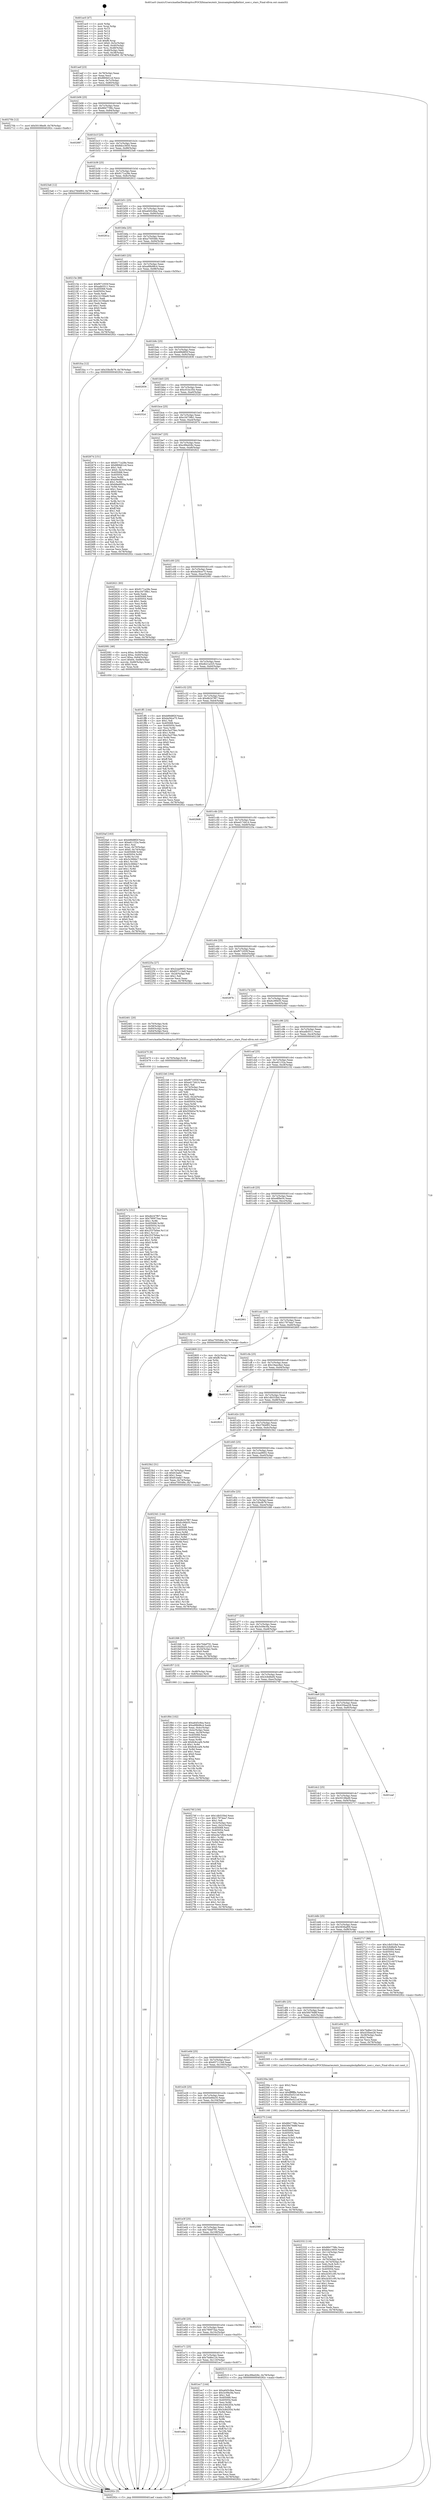 digraph "0x401ac0" {
  label = "0x401ac0 (/mnt/c/Users/mathe/Desktop/tcc/POCII/binaries/extr_linuxsamplesbpflathist_user.c_stars_Final-ollvm.out::main(0))"
  labelloc = "t"
  node[shape=record]

  Entry [label="",width=0.3,height=0.3,shape=circle,fillcolor=black,style=filled]
  "0x401aef" [label="{
     0x401aef [23]\l
     | [instrs]\l
     &nbsp;&nbsp;0x401aef \<+3\>: mov -0x78(%rbp),%eax\l
     &nbsp;&nbsp;0x401af2 \<+2\>: mov %eax,%ecx\l
     &nbsp;&nbsp;0x401af4 \<+6\>: sub $0x880b61cd,%ecx\l
     &nbsp;&nbsp;0x401afa \<+3\>: mov %eax,-0x7c(%rbp)\l
     &nbsp;&nbsp;0x401afd \<+3\>: mov %ecx,-0x80(%rbp)\l
     &nbsp;&nbsp;0x401b00 \<+6\>: je 000000000040270b \<main+0xc4b\>\l
  }"]
  "0x40270b" [label="{
     0x40270b [12]\l
     | [instrs]\l
     &nbsp;&nbsp;0x40270b \<+7\>: movl $0x5019fed9,-0x78(%rbp)\l
     &nbsp;&nbsp;0x402712 \<+5\>: jmp 000000000040292c \<main+0xe6c\>\l
  }"]
  "0x401b06" [label="{
     0x401b06 [25]\l
     | [instrs]\l
     &nbsp;&nbsp;0x401b06 \<+5\>: jmp 0000000000401b0b \<main+0x4b\>\l
     &nbsp;&nbsp;0x401b0b \<+3\>: mov -0x7c(%rbp),%eax\l
     &nbsp;&nbsp;0x401b0e \<+5\>: sub $0x8847798c,%eax\l
     &nbsp;&nbsp;0x401b13 \<+6\>: mov %eax,-0x84(%rbp)\l
     &nbsp;&nbsp;0x401b19 \<+6\>: je 0000000000402887 \<main+0xdc7\>\l
  }"]
  Exit [label="",width=0.3,height=0.3,shape=circle,fillcolor=black,style=filled,peripheries=2]
  "0x402887" [label="{
     0x402887\l
  }", style=dashed]
  "0x401b1f" [label="{
     0x401b1f [25]\l
     | [instrs]\l
     &nbsp;&nbsp;0x401b1f \<+5\>: jmp 0000000000401b24 \<main+0x64\>\l
     &nbsp;&nbsp;0x401b24 \<+3\>: mov -0x7c(%rbp),%eax\l
     &nbsp;&nbsp;0x401b27 \<+5\>: sub $0x8dcc3650,%eax\l
     &nbsp;&nbsp;0x401b2c \<+6\>: mov %eax,-0x88(%rbp)\l
     &nbsp;&nbsp;0x401b32 \<+6\>: je 00000000004023a6 \<main+0x8e6\>\l
  }"]
  "0x40247e" [label="{
     0x40247e [151]\l
     | [instrs]\l
     &nbsp;&nbsp;0x40247e \<+5\>: mov $0xdb247f67,%ecx\l
     &nbsp;&nbsp;0x402483 \<+5\>: mov $0x790973aa,%eax\l
     &nbsp;&nbsp;0x402488 \<+3\>: mov $0x1,%r8b\l
     &nbsp;&nbsp;0x40248b \<+8\>: mov 0x405068,%r9d\l
     &nbsp;&nbsp;0x402493 \<+8\>: mov 0x405054,%r10d\l
     &nbsp;&nbsp;0x40249b \<+3\>: mov %r9d,%r11d\l
     &nbsp;&nbsp;0x40249e \<+7\>: add $0x2537b0ee,%r11d\l
     &nbsp;&nbsp;0x4024a5 \<+4\>: sub $0x1,%r11d\l
     &nbsp;&nbsp;0x4024a9 \<+7\>: sub $0x2537b0ee,%r11d\l
     &nbsp;&nbsp;0x4024b0 \<+4\>: imul %r11d,%r9d\l
     &nbsp;&nbsp;0x4024b4 \<+4\>: and $0x1,%r9d\l
     &nbsp;&nbsp;0x4024b8 \<+4\>: cmp $0x0,%r9d\l
     &nbsp;&nbsp;0x4024bc \<+3\>: sete %bl\l
     &nbsp;&nbsp;0x4024bf \<+4\>: cmp $0xa,%r10d\l
     &nbsp;&nbsp;0x4024c3 \<+4\>: setl %r14b\l
     &nbsp;&nbsp;0x4024c7 \<+3\>: mov %bl,%r15b\l
     &nbsp;&nbsp;0x4024ca \<+4\>: xor $0xff,%r15b\l
     &nbsp;&nbsp;0x4024ce \<+3\>: mov %r14b,%r12b\l
     &nbsp;&nbsp;0x4024d1 \<+4\>: xor $0xff,%r12b\l
     &nbsp;&nbsp;0x4024d5 \<+4\>: xor $0x1,%r8b\l
     &nbsp;&nbsp;0x4024d9 \<+3\>: mov %r15b,%r13b\l
     &nbsp;&nbsp;0x4024dc \<+4\>: and $0xff,%r13b\l
     &nbsp;&nbsp;0x4024e0 \<+3\>: and %r8b,%bl\l
     &nbsp;&nbsp;0x4024e3 \<+3\>: mov %r12b,%dl\l
     &nbsp;&nbsp;0x4024e6 \<+3\>: and $0xff,%dl\l
     &nbsp;&nbsp;0x4024e9 \<+3\>: and %r8b,%r14b\l
     &nbsp;&nbsp;0x4024ec \<+3\>: or %bl,%r13b\l
     &nbsp;&nbsp;0x4024ef \<+3\>: or %r14b,%dl\l
     &nbsp;&nbsp;0x4024f2 \<+3\>: xor %dl,%r13b\l
     &nbsp;&nbsp;0x4024f5 \<+3\>: or %r12b,%r15b\l
     &nbsp;&nbsp;0x4024f8 \<+4\>: xor $0xff,%r15b\l
     &nbsp;&nbsp;0x4024fc \<+4\>: or $0x1,%r8b\l
     &nbsp;&nbsp;0x402500 \<+3\>: and %r8b,%r15b\l
     &nbsp;&nbsp;0x402503 \<+3\>: or %r15b,%r13b\l
     &nbsp;&nbsp;0x402506 \<+4\>: test $0x1,%r13b\l
     &nbsp;&nbsp;0x40250a \<+3\>: cmovne %eax,%ecx\l
     &nbsp;&nbsp;0x40250d \<+3\>: mov %ecx,-0x78(%rbp)\l
     &nbsp;&nbsp;0x402510 \<+5\>: jmp 000000000040292c \<main+0xe6c\>\l
  }"]
  "0x4023a6" [label="{
     0x4023a6 [12]\l
     | [instrs]\l
     &nbsp;&nbsp;0x4023a6 \<+7\>: movl $0x27fd4f93,-0x78(%rbp)\l
     &nbsp;&nbsp;0x4023ad \<+5\>: jmp 000000000040292c \<main+0xe6c\>\l
  }"]
  "0x401b38" [label="{
     0x401b38 [25]\l
     | [instrs]\l
     &nbsp;&nbsp;0x401b38 \<+5\>: jmp 0000000000401b3d \<main+0x7d\>\l
     &nbsp;&nbsp;0x401b3d \<+3\>: mov -0x7c(%rbp),%eax\l
     &nbsp;&nbsp;0x401b40 \<+5\>: sub $0x9171a28e,%eax\l
     &nbsp;&nbsp;0x401b45 \<+6\>: mov %eax,-0x8c(%rbp)\l
     &nbsp;&nbsp;0x401b4b \<+6\>: je 0000000000402912 \<main+0xe52\>\l
  }"]
  "0x402475" [label="{
     0x402475 [9]\l
     | [instrs]\l
     &nbsp;&nbsp;0x402475 \<+4\>: mov -0x70(%rbp),%rdi\l
     &nbsp;&nbsp;0x402479 \<+5\>: call 0000000000401030 \<free@plt\>\l
     | [calls]\l
     &nbsp;&nbsp;0x401030 \{1\} (unknown)\l
  }"]
  "0x402912" [label="{
     0x402912\l
  }", style=dashed]
  "0x401b51" [label="{
     0x401b51 [25]\l
     | [instrs]\l
     &nbsp;&nbsp;0x401b51 \<+5\>: jmp 0000000000401b56 \<main+0x96\>\l
     &nbsp;&nbsp;0x401b56 \<+3\>: mov -0x7c(%rbp),%eax\l
     &nbsp;&nbsp;0x401b59 \<+5\>: sub $0xa645c9ea,%eax\l
     &nbsp;&nbsp;0x401b5e \<+6\>: mov %eax,-0x90(%rbp)\l
     &nbsp;&nbsp;0x401b64 \<+6\>: je 000000000040281a \<main+0xd5a\>\l
  }"]
  "0x402332" [label="{
     0x402332 [116]\l
     | [instrs]\l
     &nbsp;&nbsp;0x402332 \<+5\>: mov $0x8847798c,%ecx\l
     &nbsp;&nbsp;0x402337 \<+5\>: mov $0x8dcc3650,%edx\l
     &nbsp;&nbsp;0x40233c \<+6\>: mov -0x114(%rbp),%esi\l
     &nbsp;&nbsp;0x402342 \<+3\>: imul %eax,%esi\l
     &nbsp;&nbsp;0x402345 \<+3\>: mov %sil,%dil\l
     &nbsp;&nbsp;0x402348 \<+4\>: mov -0x70(%rbp),%r8\l
     &nbsp;&nbsp;0x40234c \<+4\>: movslq -0x74(%rbp),%r9\l
     &nbsp;&nbsp;0x402350 \<+4\>: mov %dil,(%r8,%r9,1)\l
     &nbsp;&nbsp;0x402354 \<+7\>: mov 0x405068,%eax\l
     &nbsp;&nbsp;0x40235b \<+7\>: mov 0x405054,%esi\l
     &nbsp;&nbsp;0x402362 \<+3\>: mov %eax,%r10d\l
     &nbsp;&nbsp;0x402365 \<+7\>: sub $0xcb301c95,%r10d\l
     &nbsp;&nbsp;0x40236c \<+4\>: sub $0x1,%r10d\l
     &nbsp;&nbsp;0x402370 \<+7\>: add $0xcb301c95,%r10d\l
     &nbsp;&nbsp;0x402377 \<+4\>: imul %r10d,%eax\l
     &nbsp;&nbsp;0x40237b \<+3\>: and $0x1,%eax\l
     &nbsp;&nbsp;0x40237e \<+3\>: cmp $0x0,%eax\l
     &nbsp;&nbsp;0x402381 \<+4\>: sete %dil\l
     &nbsp;&nbsp;0x402385 \<+3\>: cmp $0xa,%esi\l
     &nbsp;&nbsp;0x402388 \<+4\>: setl %r11b\l
     &nbsp;&nbsp;0x40238c \<+3\>: mov %dil,%bl\l
     &nbsp;&nbsp;0x40238f \<+3\>: and %r11b,%bl\l
     &nbsp;&nbsp;0x402392 \<+3\>: xor %r11b,%dil\l
     &nbsp;&nbsp;0x402395 \<+3\>: or %dil,%bl\l
     &nbsp;&nbsp;0x402398 \<+3\>: test $0x1,%bl\l
     &nbsp;&nbsp;0x40239b \<+3\>: cmovne %edx,%ecx\l
     &nbsp;&nbsp;0x40239e \<+3\>: mov %ecx,-0x78(%rbp)\l
     &nbsp;&nbsp;0x4023a1 \<+5\>: jmp 000000000040292c \<main+0xe6c\>\l
  }"]
  "0x40281a" [label="{
     0x40281a\l
  }", style=dashed]
  "0x401b6a" [label="{
     0x401b6a [25]\l
     | [instrs]\l
     &nbsp;&nbsp;0x401b6a \<+5\>: jmp 0000000000401b6f \<main+0xaf\>\l
     &nbsp;&nbsp;0x401b6f \<+3\>: mov -0x7c(%rbp),%eax\l
     &nbsp;&nbsp;0x401b72 \<+5\>: sub $0xa750548c,%eax\l
     &nbsp;&nbsp;0x401b77 \<+6\>: mov %eax,-0x94(%rbp)\l
     &nbsp;&nbsp;0x401b7d \<+6\>: je 000000000040215e \<main+0x69e\>\l
  }"]
  "0x40230a" [label="{
     0x40230a [40]\l
     | [instrs]\l
     &nbsp;&nbsp;0x40230a \<+5\>: mov $0x2,%ecx\l
     &nbsp;&nbsp;0x40230f \<+1\>: cltd\l
     &nbsp;&nbsp;0x402310 \<+2\>: idiv %ecx\l
     &nbsp;&nbsp;0x402312 \<+6\>: imul $0xfffffffe,%edx,%ecx\l
     &nbsp;&nbsp;0x402318 \<+6\>: sub $0xd5e521ef,%ecx\l
     &nbsp;&nbsp;0x40231e \<+3\>: add $0x1,%ecx\l
     &nbsp;&nbsp;0x402321 \<+6\>: add $0xd5e521ef,%ecx\l
     &nbsp;&nbsp;0x402327 \<+6\>: mov %ecx,-0x114(%rbp)\l
     &nbsp;&nbsp;0x40232d \<+5\>: call 0000000000401160 \<next_i\>\l
     | [calls]\l
     &nbsp;&nbsp;0x401160 \{100\} (/mnt/c/Users/mathe/Desktop/tcc/POCII/binaries/extr_linuxsamplesbpflathist_user.c_stars_Final-ollvm.out::next_i)\l
  }"]
  "0x40215e" [label="{
     0x40215e [88]\l
     | [instrs]\l
     &nbsp;&nbsp;0x40215e \<+5\>: mov $0xf971055f,%eax\l
     &nbsp;&nbsp;0x402163 \<+5\>: mov $0xadb5511,%ecx\l
     &nbsp;&nbsp;0x402168 \<+7\>: mov 0x405068,%edx\l
     &nbsp;&nbsp;0x40216f \<+7\>: mov 0x405054,%esi\l
     &nbsp;&nbsp;0x402176 \<+2\>: mov %edx,%edi\l
     &nbsp;&nbsp;0x402178 \<+6\>: sub $0x14158ae8,%edi\l
     &nbsp;&nbsp;0x40217e \<+3\>: sub $0x1,%edi\l
     &nbsp;&nbsp;0x402181 \<+6\>: add $0x14158ae8,%edi\l
     &nbsp;&nbsp;0x402187 \<+3\>: imul %edi,%edx\l
     &nbsp;&nbsp;0x40218a \<+3\>: and $0x1,%edx\l
     &nbsp;&nbsp;0x40218d \<+3\>: cmp $0x0,%edx\l
     &nbsp;&nbsp;0x402190 \<+4\>: sete %r8b\l
     &nbsp;&nbsp;0x402194 \<+3\>: cmp $0xa,%esi\l
     &nbsp;&nbsp;0x402197 \<+4\>: setl %r9b\l
     &nbsp;&nbsp;0x40219b \<+3\>: mov %r8b,%r10b\l
     &nbsp;&nbsp;0x40219e \<+3\>: and %r9b,%r10b\l
     &nbsp;&nbsp;0x4021a1 \<+3\>: xor %r9b,%r8b\l
     &nbsp;&nbsp;0x4021a4 \<+3\>: or %r8b,%r10b\l
     &nbsp;&nbsp;0x4021a7 \<+4\>: test $0x1,%r10b\l
     &nbsp;&nbsp;0x4021ab \<+3\>: cmovne %ecx,%eax\l
     &nbsp;&nbsp;0x4021ae \<+3\>: mov %eax,-0x78(%rbp)\l
     &nbsp;&nbsp;0x4021b1 \<+5\>: jmp 000000000040292c \<main+0xe6c\>\l
  }"]
  "0x401b83" [label="{
     0x401b83 [25]\l
     | [instrs]\l
     &nbsp;&nbsp;0x401b83 \<+5\>: jmp 0000000000401b88 \<main+0xc8\>\l
     &nbsp;&nbsp;0x401b88 \<+3\>: mov -0x7c(%rbp),%eax\l
     &nbsp;&nbsp;0x401b8b \<+5\>: sub $0xa99b98c4,%eax\l
     &nbsp;&nbsp;0x401b90 \<+6\>: mov %eax,-0x98(%rbp)\l
     &nbsp;&nbsp;0x401b96 \<+6\>: je 0000000000401fca \<main+0x50a\>\l
  }"]
  "0x4020af" [label="{
     0x4020af [163]\l
     | [instrs]\l
     &nbsp;&nbsp;0x4020af \<+5\>: mov $0xb89d8f2f,%ecx\l
     &nbsp;&nbsp;0x4020b4 \<+5\>: mov $0xe61152a,%edx\l
     &nbsp;&nbsp;0x4020b9 \<+3\>: mov $0x1,%sil\l
     &nbsp;&nbsp;0x4020bc \<+4\>: mov %rax,-0x70(%rbp)\l
     &nbsp;&nbsp;0x4020c0 \<+7\>: movl $0x0,-0x74(%rbp)\l
     &nbsp;&nbsp;0x4020c7 \<+8\>: mov 0x405068,%r8d\l
     &nbsp;&nbsp;0x4020cf \<+8\>: mov 0x405054,%r9d\l
     &nbsp;&nbsp;0x4020d7 \<+3\>: mov %r8d,%r10d\l
     &nbsp;&nbsp;0x4020da \<+7\>: sub $0x3c368dc7,%r10d\l
     &nbsp;&nbsp;0x4020e1 \<+4\>: sub $0x1,%r10d\l
     &nbsp;&nbsp;0x4020e5 \<+7\>: add $0x3c368dc7,%r10d\l
     &nbsp;&nbsp;0x4020ec \<+4\>: imul %r10d,%r8d\l
     &nbsp;&nbsp;0x4020f0 \<+4\>: and $0x1,%r8d\l
     &nbsp;&nbsp;0x4020f4 \<+4\>: cmp $0x0,%r8d\l
     &nbsp;&nbsp;0x4020f8 \<+4\>: sete %r11b\l
     &nbsp;&nbsp;0x4020fc \<+4\>: cmp $0xa,%r9d\l
     &nbsp;&nbsp;0x402100 \<+3\>: setl %bl\l
     &nbsp;&nbsp;0x402103 \<+3\>: mov %r11b,%r14b\l
     &nbsp;&nbsp;0x402106 \<+4\>: xor $0xff,%r14b\l
     &nbsp;&nbsp;0x40210a \<+3\>: mov %bl,%r15b\l
     &nbsp;&nbsp;0x40210d \<+4\>: xor $0xff,%r15b\l
     &nbsp;&nbsp;0x402111 \<+4\>: xor $0x0,%sil\l
     &nbsp;&nbsp;0x402115 \<+3\>: mov %r14b,%r12b\l
     &nbsp;&nbsp;0x402118 \<+4\>: and $0x0,%r12b\l
     &nbsp;&nbsp;0x40211c \<+3\>: and %sil,%r11b\l
     &nbsp;&nbsp;0x40211f \<+3\>: mov %r15b,%r13b\l
     &nbsp;&nbsp;0x402122 \<+4\>: and $0x0,%r13b\l
     &nbsp;&nbsp;0x402126 \<+3\>: and %sil,%bl\l
     &nbsp;&nbsp;0x402129 \<+3\>: or %r11b,%r12b\l
     &nbsp;&nbsp;0x40212c \<+3\>: or %bl,%r13b\l
     &nbsp;&nbsp;0x40212f \<+3\>: xor %r13b,%r12b\l
     &nbsp;&nbsp;0x402132 \<+3\>: or %r15b,%r14b\l
     &nbsp;&nbsp;0x402135 \<+4\>: xor $0xff,%r14b\l
     &nbsp;&nbsp;0x402139 \<+4\>: or $0x0,%sil\l
     &nbsp;&nbsp;0x40213d \<+3\>: and %sil,%r14b\l
     &nbsp;&nbsp;0x402140 \<+3\>: or %r14b,%r12b\l
     &nbsp;&nbsp;0x402143 \<+4\>: test $0x1,%r12b\l
     &nbsp;&nbsp;0x402147 \<+3\>: cmovne %edx,%ecx\l
     &nbsp;&nbsp;0x40214a \<+3\>: mov %ecx,-0x78(%rbp)\l
     &nbsp;&nbsp;0x40214d \<+5\>: jmp 000000000040292c \<main+0xe6c\>\l
  }"]
  "0x401fca" [label="{
     0x401fca [12]\l
     | [instrs]\l
     &nbsp;&nbsp;0x401fca \<+7\>: movl $0x33bcfb79,-0x78(%rbp)\l
     &nbsp;&nbsp;0x401fd1 \<+5\>: jmp 000000000040292c \<main+0xe6c\>\l
  }"]
  "0x401b9c" [label="{
     0x401b9c [25]\l
     | [instrs]\l
     &nbsp;&nbsp;0x401b9c \<+5\>: jmp 0000000000401ba1 \<main+0xe1\>\l
     &nbsp;&nbsp;0x401ba1 \<+3\>: mov -0x7c(%rbp),%eax\l
     &nbsp;&nbsp;0x401ba4 \<+5\>: sub $0xb89d8f2f,%eax\l
     &nbsp;&nbsp;0x401ba9 \<+6\>: mov %eax,-0x9c(%rbp)\l
     &nbsp;&nbsp;0x401baf \<+6\>: je 0000000000402836 \<main+0xd76\>\l
  }"]
  "0x401f64" [label="{
     0x401f64 [102]\l
     | [instrs]\l
     &nbsp;&nbsp;0x401f64 \<+5\>: mov $0xa645c9ea,%ecx\l
     &nbsp;&nbsp;0x401f69 \<+5\>: mov $0xa99b98c4,%edx\l
     &nbsp;&nbsp;0x401f6e \<+3\>: mov %eax,-0x4c(%rbp)\l
     &nbsp;&nbsp;0x401f71 \<+3\>: mov -0x4c(%rbp),%eax\l
     &nbsp;&nbsp;0x401f74 \<+3\>: mov %eax,-0x34(%rbp)\l
     &nbsp;&nbsp;0x401f77 \<+7\>: mov 0x405068,%eax\l
     &nbsp;&nbsp;0x401f7e \<+7\>: mov 0x405054,%esi\l
     &nbsp;&nbsp;0x401f85 \<+3\>: mov %eax,%r8d\l
     &nbsp;&nbsp;0x401f88 \<+7\>: add $0x8c8ccaf4,%r8d\l
     &nbsp;&nbsp;0x401f8f \<+4\>: sub $0x1,%r8d\l
     &nbsp;&nbsp;0x401f93 \<+7\>: sub $0x8c8ccaf4,%r8d\l
     &nbsp;&nbsp;0x401f9a \<+4\>: imul %r8d,%eax\l
     &nbsp;&nbsp;0x401f9e \<+3\>: and $0x1,%eax\l
     &nbsp;&nbsp;0x401fa1 \<+3\>: cmp $0x0,%eax\l
     &nbsp;&nbsp;0x401fa4 \<+4\>: sete %r9b\l
     &nbsp;&nbsp;0x401fa8 \<+3\>: cmp $0xa,%esi\l
     &nbsp;&nbsp;0x401fab \<+4\>: setl %r10b\l
     &nbsp;&nbsp;0x401faf \<+3\>: mov %r9b,%r11b\l
     &nbsp;&nbsp;0x401fb2 \<+3\>: and %r10b,%r11b\l
     &nbsp;&nbsp;0x401fb5 \<+3\>: xor %r10b,%r9b\l
     &nbsp;&nbsp;0x401fb8 \<+3\>: or %r9b,%r11b\l
     &nbsp;&nbsp;0x401fbb \<+4\>: test $0x1,%r11b\l
     &nbsp;&nbsp;0x401fbf \<+3\>: cmovne %edx,%ecx\l
     &nbsp;&nbsp;0x401fc2 \<+3\>: mov %ecx,-0x78(%rbp)\l
     &nbsp;&nbsp;0x401fc5 \<+5\>: jmp 000000000040292c \<main+0xe6c\>\l
  }"]
  "0x402836" [label="{
     0x402836\l
  }", style=dashed]
  "0x401bb5" [label="{
     0x401bb5 [25]\l
     | [instrs]\l
     &nbsp;&nbsp;0x401bb5 \<+5\>: jmp 0000000000401bba \<main+0xfa\>\l
     &nbsp;&nbsp;0x401bba \<+3\>: mov -0x7c(%rbp),%eax\l
     &nbsp;&nbsp;0x401bbd \<+5\>: sub $0xc01bc35e,%eax\l
     &nbsp;&nbsp;0x401bc2 \<+6\>: mov %eax,-0xa0(%rbp)\l
     &nbsp;&nbsp;0x401bc8 \<+6\>: je 000000000040252d \<main+0xa6d\>\l
  }"]
  "0x401e8a" [label="{
     0x401e8a\l
  }", style=dashed]
  "0x40252d" [label="{
     0x40252d\l
  }", style=dashed]
  "0x401bce" [label="{
     0x401bce [25]\l
     | [instrs]\l
     &nbsp;&nbsp;0x401bce \<+5\>: jmp 0000000000401bd3 \<main+0x113\>\l
     &nbsp;&nbsp;0x401bd3 \<+3\>: mov -0x7c(%rbp),%eax\l
     &nbsp;&nbsp;0x401bd6 \<+5\>: sub $0xc34738b1,%eax\l
     &nbsp;&nbsp;0x401bdb \<+6\>: mov %eax,-0xa4(%rbp)\l
     &nbsp;&nbsp;0x401be1 \<+6\>: je 0000000000402674 \<main+0xbb4\>\l
  }"]
  "0x401ec7" [label="{
     0x401ec7 [144]\l
     | [instrs]\l
     &nbsp;&nbsp;0x401ec7 \<+5\>: mov $0xa645c9ea,%eax\l
     &nbsp;&nbsp;0x401ecc \<+5\>: mov $0x3c09e3fa,%ecx\l
     &nbsp;&nbsp;0x401ed1 \<+2\>: mov $0x1,%dl\l
     &nbsp;&nbsp;0x401ed3 \<+7\>: mov 0x405068,%esi\l
     &nbsp;&nbsp;0x401eda \<+7\>: mov 0x405054,%edi\l
     &nbsp;&nbsp;0x401ee1 \<+3\>: mov %esi,%r8d\l
     &nbsp;&nbsp;0x401ee4 \<+7\>: sub $0x3c842f34,%r8d\l
     &nbsp;&nbsp;0x401eeb \<+4\>: sub $0x1,%r8d\l
     &nbsp;&nbsp;0x401eef \<+7\>: add $0x3c842f34,%r8d\l
     &nbsp;&nbsp;0x401ef6 \<+4\>: imul %r8d,%esi\l
     &nbsp;&nbsp;0x401efa \<+3\>: and $0x1,%esi\l
     &nbsp;&nbsp;0x401efd \<+3\>: cmp $0x0,%esi\l
     &nbsp;&nbsp;0x401f00 \<+4\>: sete %r9b\l
     &nbsp;&nbsp;0x401f04 \<+3\>: cmp $0xa,%edi\l
     &nbsp;&nbsp;0x401f07 \<+4\>: setl %r10b\l
     &nbsp;&nbsp;0x401f0b \<+3\>: mov %r9b,%r11b\l
     &nbsp;&nbsp;0x401f0e \<+4\>: xor $0xff,%r11b\l
     &nbsp;&nbsp;0x401f12 \<+3\>: mov %r10b,%bl\l
     &nbsp;&nbsp;0x401f15 \<+3\>: xor $0xff,%bl\l
     &nbsp;&nbsp;0x401f18 \<+3\>: xor $0x1,%dl\l
     &nbsp;&nbsp;0x401f1b \<+3\>: mov %r11b,%r14b\l
     &nbsp;&nbsp;0x401f1e \<+4\>: and $0xff,%r14b\l
     &nbsp;&nbsp;0x401f22 \<+3\>: and %dl,%r9b\l
     &nbsp;&nbsp;0x401f25 \<+3\>: mov %bl,%r15b\l
     &nbsp;&nbsp;0x401f28 \<+4\>: and $0xff,%r15b\l
     &nbsp;&nbsp;0x401f2c \<+3\>: and %dl,%r10b\l
     &nbsp;&nbsp;0x401f2f \<+3\>: or %r9b,%r14b\l
     &nbsp;&nbsp;0x401f32 \<+3\>: or %r10b,%r15b\l
     &nbsp;&nbsp;0x401f35 \<+3\>: xor %r15b,%r14b\l
     &nbsp;&nbsp;0x401f38 \<+3\>: or %bl,%r11b\l
     &nbsp;&nbsp;0x401f3b \<+4\>: xor $0xff,%r11b\l
     &nbsp;&nbsp;0x401f3f \<+3\>: or $0x1,%dl\l
     &nbsp;&nbsp;0x401f42 \<+3\>: and %dl,%r11b\l
     &nbsp;&nbsp;0x401f45 \<+3\>: or %r11b,%r14b\l
     &nbsp;&nbsp;0x401f48 \<+4\>: test $0x1,%r14b\l
     &nbsp;&nbsp;0x401f4c \<+3\>: cmovne %ecx,%eax\l
     &nbsp;&nbsp;0x401f4f \<+3\>: mov %eax,-0x78(%rbp)\l
     &nbsp;&nbsp;0x401f52 \<+5\>: jmp 000000000040292c \<main+0xe6c\>\l
  }"]
  "0x402674" [label="{
     0x402674 [151]\l
     | [instrs]\l
     &nbsp;&nbsp;0x402674 \<+5\>: mov $0x9171a28e,%eax\l
     &nbsp;&nbsp;0x402679 \<+5\>: mov $0x880b61cd,%ecx\l
     &nbsp;&nbsp;0x40267e \<+2\>: mov $0x1,%dl\l
     &nbsp;&nbsp;0x402680 \<+7\>: movl $0x0,-0x3c(%rbp)\l
     &nbsp;&nbsp;0x402687 \<+7\>: mov 0x405068,%esi\l
     &nbsp;&nbsp;0x40268e \<+7\>: mov 0x405054,%edi\l
     &nbsp;&nbsp;0x402695 \<+3\>: mov %esi,%r8d\l
     &nbsp;&nbsp;0x402698 \<+7\>: add $0xb9ed050a,%r8d\l
     &nbsp;&nbsp;0x40269f \<+4\>: sub $0x1,%r8d\l
     &nbsp;&nbsp;0x4026a3 \<+7\>: sub $0xb9ed050a,%r8d\l
     &nbsp;&nbsp;0x4026aa \<+4\>: imul %r8d,%esi\l
     &nbsp;&nbsp;0x4026ae \<+3\>: and $0x1,%esi\l
     &nbsp;&nbsp;0x4026b1 \<+3\>: cmp $0x0,%esi\l
     &nbsp;&nbsp;0x4026b4 \<+4\>: sete %r9b\l
     &nbsp;&nbsp;0x4026b8 \<+3\>: cmp $0xa,%edi\l
     &nbsp;&nbsp;0x4026bb \<+4\>: setl %r10b\l
     &nbsp;&nbsp;0x4026bf \<+3\>: mov %r9b,%r11b\l
     &nbsp;&nbsp;0x4026c2 \<+4\>: xor $0xff,%r11b\l
     &nbsp;&nbsp;0x4026c6 \<+3\>: mov %r10b,%bl\l
     &nbsp;&nbsp;0x4026c9 \<+3\>: xor $0xff,%bl\l
     &nbsp;&nbsp;0x4026cc \<+3\>: xor $0x1,%dl\l
     &nbsp;&nbsp;0x4026cf \<+3\>: mov %r11b,%r14b\l
     &nbsp;&nbsp;0x4026d2 \<+4\>: and $0xff,%r14b\l
     &nbsp;&nbsp;0x4026d6 \<+3\>: and %dl,%r9b\l
     &nbsp;&nbsp;0x4026d9 \<+3\>: mov %bl,%r15b\l
     &nbsp;&nbsp;0x4026dc \<+4\>: and $0xff,%r15b\l
     &nbsp;&nbsp;0x4026e0 \<+3\>: and %dl,%r10b\l
     &nbsp;&nbsp;0x4026e3 \<+3\>: or %r9b,%r14b\l
     &nbsp;&nbsp;0x4026e6 \<+3\>: or %r10b,%r15b\l
     &nbsp;&nbsp;0x4026e9 \<+3\>: xor %r15b,%r14b\l
     &nbsp;&nbsp;0x4026ec \<+3\>: or %bl,%r11b\l
     &nbsp;&nbsp;0x4026ef \<+4\>: xor $0xff,%r11b\l
     &nbsp;&nbsp;0x4026f3 \<+3\>: or $0x1,%dl\l
     &nbsp;&nbsp;0x4026f6 \<+3\>: and %dl,%r11b\l
     &nbsp;&nbsp;0x4026f9 \<+3\>: or %r11b,%r14b\l
     &nbsp;&nbsp;0x4026fc \<+4\>: test $0x1,%r14b\l
     &nbsp;&nbsp;0x402700 \<+3\>: cmovne %ecx,%eax\l
     &nbsp;&nbsp;0x402703 \<+3\>: mov %eax,-0x78(%rbp)\l
     &nbsp;&nbsp;0x402706 \<+5\>: jmp 000000000040292c \<main+0xe6c\>\l
  }"]
  "0x401be7" [label="{
     0x401be7 [25]\l
     | [instrs]\l
     &nbsp;&nbsp;0x401be7 \<+5\>: jmp 0000000000401bec \<main+0x12c\>\l
     &nbsp;&nbsp;0x401bec \<+3\>: mov -0x7c(%rbp),%eax\l
     &nbsp;&nbsp;0x401bef \<+5\>: sub $0xc99ed28c,%eax\l
     &nbsp;&nbsp;0x401bf4 \<+6\>: mov %eax,-0xa8(%rbp)\l
     &nbsp;&nbsp;0x401bfa \<+6\>: je 0000000000402621 \<main+0xb61\>\l
  }"]
  "0x401e71" [label="{
     0x401e71 [25]\l
     | [instrs]\l
     &nbsp;&nbsp;0x401e71 \<+5\>: jmp 0000000000401e76 \<main+0x3b6\>\l
     &nbsp;&nbsp;0x401e76 \<+3\>: mov -0x7c(%rbp),%eax\l
     &nbsp;&nbsp;0x401e79 \<+5\>: sub $0x7bd6e124,%eax\l
     &nbsp;&nbsp;0x401e7e \<+6\>: mov %eax,-0x110(%rbp)\l
     &nbsp;&nbsp;0x401e84 \<+6\>: je 0000000000401ec7 \<main+0x407\>\l
  }"]
  "0x402621" [label="{
     0x402621 [83]\l
     | [instrs]\l
     &nbsp;&nbsp;0x402621 \<+5\>: mov $0x9171a28e,%eax\l
     &nbsp;&nbsp;0x402626 \<+5\>: mov $0xc34738b1,%ecx\l
     &nbsp;&nbsp;0x40262b \<+2\>: xor %edx,%edx\l
     &nbsp;&nbsp;0x40262d \<+7\>: mov 0x405068,%esi\l
     &nbsp;&nbsp;0x402634 \<+7\>: mov 0x405054,%edi\l
     &nbsp;&nbsp;0x40263b \<+3\>: sub $0x1,%edx\l
     &nbsp;&nbsp;0x40263e \<+3\>: mov %esi,%r8d\l
     &nbsp;&nbsp;0x402641 \<+3\>: add %edx,%r8d\l
     &nbsp;&nbsp;0x402644 \<+4\>: imul %r8d,%esi\l
     &nbsp;&nbsp;0x402648 \<+3\>: and $0x1,%esi\l
     &nbsp;&nbsp;0x40264b \<+3\>: cmp $0x0,%esi\l
     &nbsp;&nbsp;0x40264e \<+4\>: sete %r9b\l
     &nbsp;&nbsp;0x402652 \<+3\>: cmp $0xa,%edi\l
     &nbsp;&nbsp;0x402655 \<+4\>: setl %r10b\l
     &nbsp;&nbsp;0x402659 \<+3\>: mov %r9b,%r11b\l
     &nbsp;&nbsp;0x40265c \<+3\>: and %r10b,%r11b\l
     &nbsp;&nbsp;0x40265f \<+3\>: xor %r10b,%r9b\l
     &nbsp;&nbsp;0x402662 \<+3\>: or %r9b,%r11b\l
     &nbsp;&nbsp;0x402665 \<+4\>: test $0x1,%r11b\l
     &nbsp;&nbsp;0x402669 \<+3\>: cmovne %ecx,%eax\l
     &nbsp;&nbsp;0x40266c \<+3\>: mov %eax,-0x78(%rbp)\l
     &nbsp;&nbsp;0x40266f \<+5\>: jmp 000000000040292c \<main+0xe6c\>\l
  }"]
  "0x401c00" [label="{
     0x401c00 [25]\l
     | [instrs]\l
     &nbsp;&nbsp;0x401c00 \<+5\>: jmp 0000000000401c05 \<main+0x145\>\l
     &nbsp;&nbsp;0x401c05 \<+3\>: mov -0x7c(%rbp),%eax\l
     &nbsp;&nbsp;0x401c08 \<+5\>: sub $0xda56ce75,%eax\l
     &nbsp;&nbsp;0x401c0d \<+6\>: mov %eax,-0xac(%rbp)\l
     &nbsp;&nbsp;0x401c13 \<+6\>: je 0000000000402081 \<main+0x5c1\>\l
  }"]
  "0x402515" [label="{
     0x402515 [12]\l
     | [instrs]\l
     &nbsp;&nbsp;0x402515 \<+7\>: movl $0xc99ed28c,-0x78(%rbp)\l
     &nbsp;&nbsp;0x40251c \<+5\>: jmp 000000000040292c \<main+0xe6c\>\l
  }"]
  "0x402081" [label="{
     0x402081 [46]\l
     | [instrs]\l
     &nbsp;&nbsp;0x402081 \<+8\>: movq $0xa,-0x58(%rbp)\l
     &nbsp;&nbsp;0x402089 \<+8\>: movq $0xa,-0x60(%rbp)\l
     &nbsp;&nbsp;0x402091 \<+7\>: movl $0xa,-0x64(%rbp)\l
     &nbsp;&nbsp;0x402098 \<+7\>: movl $0x64,-0x68(%rbp)\l
     &nbsp;&nbsp;0x40209f \<+4\>: movslq -0x68(%rbp),%rax\l
     &nbsp;&nbsp;0x4020a3 \<+4\>: shl $0x0,%rax\l
     &nbsp;&nbsp;0x4020a7 \<+3\>: mov %rax,%rdi\l
     &nbsp;&nbsp;0x4020aa \<+5\>: call 0000000000401050 \<malloc@plt\>\l
     | [calls]\l
     &nbsp;&nbsp;0x401050 \{1\} (unknown)\l
  }"]
  "0x401c19" [label="{
     0x401c19 [25]\l
     | [instrs]\l
     &nbsp;&nbsp;0x401c19 \<+5\>: jmp 0000000000401c1e \<main+0x15e\>\l
     &nbsp;&nbsp;0x401c1e \<+3\>: mov -0x7c(%rbp),%eax\l
     &nbsp;&nbsp;0x401c21 \<+5\>: sub $0xdb21a325,%eax\l
     &nbsp;&nbsp;0x401c26 \<+6\>: mov %eax,-0xb0(%rbp)\l
     &nbsp;&nbsp;0x401c2c \<+6\>: je 0000000000401ff1 \<main+0x531\>\l
  }"]
  "0x401e58" [label="{
     0x401e58 [25]\l
     | [instrs]\l
     &nbsp;&nbsp;0x401e58 \<+5\>: jmp 0000000000401e5d \<main+0x39d\>\l
     &nbsp;&nbsp;0x401e5d \<+3\>: mov -0x7c(%rbp),%eax\l
     &nbsp;&nbsp;0x401e60 \<+5\>: sub $0x790973aa,%eax\l
     &nbsp;&nbsp;0x401e65 \<+6\>: mov %eax,-0x10c(%rbp)\l
     &nbsp;&nbsp;0x401e6b \<+6\>: je 0000000000402515 \<main+0xa55\>\l
  }"]
  "0x401ff1" [label="{
     0x401ff1 [144]\l
     | [instrs]\l
     &nbsp;&nbsp;0x401ff1 \<+5\>: mov $0xb89d8f2f,%eax\l
     &nbsp;&nbsp;0x401ff6 \<+5\>: mov $0xda56ce75,%ecx\l
     &nbsp;&nbsp;0x401ffb \<+2\>: mov $0x1,%dl\l
     &nbsp;&nbsp;0x401ffd \<+7\>: mov 0x405068,%esi\l
     &nbsp;&nbsp;0x402004 \<+7\>: mov 0x405054,%edi\l
     &nbsp;&nbsp;0x40200b \<+3\>: mov %esi,%r8d\l
     &nbsp;&nbsp;0x40200e \<+7\>: add $0xc5a379ec,%r8d\l
     &nbsp;&nbsp;0x402015 \<+4\>: sub $0x1,%r8d\l
     &nbsp;&nbsp;0x402019 \<+7\>: sub $0xc5a379ec,%r8d\l
     &nbsp;&nbsp;0x402020 \<+4\>: imul %r8d,%esi\l
     &nbsp;&nbsp;0x402024 \<+3\>: and $0x1,%esi\l
     &nbsp;&nbsp;0x402027 \<+3\>: cmp $0x0,%esi\l
     &nbsp;&nbsp;0x40202a \<+4\>: sete %r9b\l
     &nbsp;&nbsp;0x40202e \<+3\>: cmp $0xa,%edi\l
     &nbsp;&nbsp;0x402031 \<+4\>: setl %r10b\l
     &nbsp;&nbsp;0x402035 \<+3\>: mov %r9b,%r11b\l
     &nbsp;&nbsp;0x402038 \<+4\>: xor $0xff,%r11b\l
     &nbsp;&nbsp;0x40203c \<+3\>: mov %r10b,%bl\l
     &nbsp;&nbsp;0x40203f \<+3\>: xor $0xff,%bl\l
     &nbsp;&nbsp;0x402042 \<+3\>: xor $0x1,%dl\l
     &nbsp;&nbsp;0x402045 \<+3\>: mov %r11b,%r14b\l
     &nbsp;&nbsp;0x402048 \<+4\>: and $0xff,%r14b\l
     &nbsp;&nbsp;0x40204c \<+3\>: and %dl,%r9b\l
     &nbsp;&nbsp;0x40204f \<+3\>: mov %bl,%r15b\l
     &nbsp;&nbsp;0x402052 \<+4\>: and $0xff,%r15b\l
     &nbsp;&nbsp;0x402056 \<+3\>: and %dl,%r10b\l
     &nbsp;&nbsp;0x402059 \<+3\>: or %r9b,%r14b\l
     &nbsp;&nbsp;0x40205c \<+3\>: or %r10b,%r15b\l
     &nbsp;&nbsp;0x40205f \<+3\>: xor %r15b,%r14b\l
     &nbsp;&nbsp;0x402062 \<+3\>: or %bl,%r11b\l
     &nbsp;&nbsp;0x402065 \<+4\>: xor $0xff,%r11b\l
     &nbsp;&nbsp;0x402069 \<+3\>: or $0x1,%dl\l
     &nbsp;&nbsp;0x40206c \<+3\>: and %dl,%r11b\l
     &nbsp;&nbsp;0x40206f \<+3\>: or %r11b,%r14b\l
     &nbsp;&nbsp;0x402072 \<+4\>: test $0x1,%r14b\l
     &nbsp;&nbsp;0x402076 \<+3\>: cmovne %ecx,%eax\l
     &nbsp;&nbsp;0x402079 \<+3\>: mov %eax,-0x78(%rbp)\l
     &nbsp;&nbsp;0x40207c \<+5\>: jmp 000000000040292c \<main+0xe6c\>\l
  }"]
  "0x401c32" [label="{
     0x401c32 [25]\l
     | [instrs]\l
     &nbsp;&nbsp;0x401c32 \<+5\>: jmp 0000000000401c37 \<main+0x177\>\l
     &nbsp;&nbsp;0x401c37 \<+3\>: mov -0x7c(%rbp),%eax\l
     &nbsp;&nbsp;0x401c3a \<+5\>: sub $0xdb247f67,%eax\l
     &nbsp;&nbsp;0x401c3f \<+6\>: mov %eax,-0xb4(%rbp)\l
     &nbsp;&nbsp;0x401c45 \<+6\>: je 00000000004028d8 \<main+0xe18\>\l
  }"]
  "0x402521" [label="{
     0x402521\l
  }", style=dashed]
  "0x4028d8" [label="{
     0x4028d8\l
  }", style=dashed]
  "0x401c4b" [label="{
     0x401c4b [25]\l
     | [instrs]\l
     &nbsp;&nbsp;0x401c4b \<+5\>: jmp 0000000000401c50 \<main+0x190\>\l
     &nbsp;&nbsp;0x401c50 \<+3\>: mov -0x7c(%rbp),%eax\l
     &nbsp;&nbsp;0x401c53 \<+5\>: sub $0xed17d414,%eax\l
     &nbsp;&nbsp;0x401c58 \<+6\>: mov %eax,-0xb8(%rbp)\l
     &nbsp;&nbsp;0x401c5e \<+6\>: je 000000000040225a \<main+0x79a\>\l
  }"]
  "0x401e3f" [label="{
     0x401e3f [25]\l
     | [instrs]\l
     &nbsp;&nbsp;0x401e3f \<+5\>: jmp 0000000000401e44 \<main+0x384\>\l
     &nbsp;&nbsp;0x401e44 \<+3\>: mov -0x7c(%rbp),%eax\l
     &nbsp;&nbsp;0x401e47 \<+5\>: sub $0x70def791,%eax\l
     &nbsp;&nbsp;0x401e4c \<+6\>: mov %eax,-0x108(%rbp)\l
     &nbsp;&nbsp;0x401e52 \<+6\>: je 0000000000402521 \<main+0xa61\>\l
  }"]
  "0x40225a" [label="{
     0x40225a [27]\l
     | [instrs]\l
     &nbsp;&nbsp;0x40225a \<+5\>: mov $0x2caa9602,%eax\l
     &nbsp;&nbsp;0x40225f \<+5\>: mov $0x657113e9,%ecx\l
     &nbsp;&nbsp;0x402264 \<+3\>: mov -0x2d(%rbp),%dl\l
     &nbsp;&nbsp;0x402267 \<+3\>: test $0x1,%dl\l
     &nbsp;&nbsp;0x40226a \<+3\>: cmovne %ecx,%eax\l
     &nbsp;&nbsp;0x40226d \<+3\>: mov %eax,-0x78(%rbp)\l
     &nbsp;&nbsp;0x402270 \<+5\>: jmp 000000000040292c \<main+0xe6c\>\l
  }"]
  "0x401c64" [label="{
     0x401c64 [25]\l
     | [instrs]\l
     &nbsp;&nbsp;0x401c64 \<+5\>: jmp 0000000000401c69 \<main+0x1a9\>\l
     &nbsp;&nbsp;0x401c69 \<+3\>: mov -0x7c(%rbp),%eax\l
     &nbsp;&nbsp;0x401c6c \<+5\>: sub $0xf971055f,%eax\l
     &nbsp;&nbsp;0x401c71 \<+6\>: mov %eax,-0xbc(%rbp)\l
     &nbsp;&nbsp;0x401c77 \<+6\>: je 000000000040287b \<main+0xdbb\>\l
  }"]
  "0x402580" [label="{
     0x402580\l
  }", style=dashed]
  "0x40287b" [label="{
     0x40287b\l
  }", style=dashed]
  "0x401c7d" [label="{
     0x401c7d [25]\l
     | [instrs]\l
     &nbsp;&nbsp;0x401c7d \<+5\>: jmp 0000000000401c82 \<main+0x1c2\>\l
     &nbsp;&nbsp;0x401c82 \<+3\>: mov -0x7c(%rbp),%eax\l
     &nbsp;&nbsp;0x401c85 \<+5\>: sub $0xfcc90b55,%eax\l
     &nbsp;&nbsp;0x401c8a \<+6\>: mov %eax,-0xc0(%rbp)\l
     &nbsp;&nbsp;0x401c90 \<+6\>: je 0000000000402461 \<main+0x9a1\>\l
  }"]
  "0x401e26" [label="{
     0x401e26 [25]\l
     | [instrs]\l
     &nbsp;&nbsp;0x401e26 \<+5\>: jmp 0000000000401e2b \<main+0x36b\>\l
     &nbsp;&nbsp;0x401e2b \<+3\>: mov -0x7c(%rbp),%eax\l
     &nbsp;&nbsp;0x401e2e \<+5\>: sub $0x65e66e35,%eax\l
     &nbsp;&nbsp;0x401e33 \<+6\>: mov %eax,-0x104(%rbp)\l
     &nbsp;&nbsp;0x401e39 \<+6\>: je 0000000000402580 \<main+0xac0\>\l
  }"]
  "0x402461" [label="{
     0x402461 [20]\l
     | [instrs]\l
     &nbsp;&nbsp;0x402461 \<+4\>: mov -0x70(%rbp),%rdi\l
     &nbsp;&nbsp;0x402465 \<+4\>: mov -0x58(%rbp),%rsi\l
     &nbsp;&nbsp;0x402469 \<+4\>: mov -0x60(%rbp),%rdx\l
     &nbsp;&nbsp;0x40246d \<+3\>: mov -0x64(%rbp),%ecx\l
     &nbsp;&nbsp;0x402470 \<+5\>: call 0000000000401450 \<stars\>\l
     | [calls]\l
     &nbsp;&nbsp;0x401450 \{1\} (/mnt/c/Users/mathe/Desktop/tcc/POCII/binaries/extr_linuxsamplesbpflathist_user.c_stars_Final-ollvm.out::stars)\l
  }"]
  "0x401c96" [label="{
     0x401c96 [25]\l
     | [instrs]\l
     &nbsp;&nbsp;0x401c96 \<+5\>: jmp 0000000000401c9b \<main+0x1db\>\l
     &nbsp;&nbsp;0x401c9b \<+3\>: mov -0x7c(%rbp),%eax\l
     &nbsp;&nbsp;0x401c9e \<+5\>: sub $0xadb5511,%eax\l
     &nbsp;&nbsp;0x401ca3 \<+6\>: mov %eax,-0xc4(%rbp)\l
     &nbsp;&nbsp;0x401ca9 \<+6\>: je 00000000004021b6 \<main+0x6f6\>\l
  }"]
  "0x402275" [label="{
     0x402275 [144]\l
     | [instrs]\l
     &nbsp;&nbsp;0x402275 \<+5\>: mov $0x8847798c,%eax\l
     &nbsp;&nbsp;0x40227a \<+5\>: mov $0x58479d8f,%ecx\l
     &nbsp;&nbsp;0x40227f \<+2\>: mov $0x1,%dl\l
     &nbsp;&nbsp;0x402281 \<+7\>: mov 0x405068,%esi\l
     &nbsp;&nbsp;0x402288 \<+7\>: mov 0x405054,%edi\l
     &nbsp;&nbsp;0x40228f \<+3\>: mov %esi,%r8d\l
     &nbsp;&nbsp;0x402292 \<+7\>: sub $0xac31bc5,%r8d\l
     &nbsp;&nbsp;0x402299 \<+4\>: sub $0x1,%r8d\l
     &nbsp;&nbsp;0x40229d \<+7\>: add $0xac31bc5,%r8d\l
     &nbsp;&nbsp;0x4022a4 \<+4\>: imul %r8d,%esi\l
     &nbsp;&nbsp;0x4022a8 \<+3\>: and $0x1,%esi\l
     &nbsp;&nbsp;0x4022ab \<+3\>: cmp $0x0,%esi\l
     &nbsp;&nbsp;0x4022ae \<+4\>: sete %r9b\l
     &nbsp;&nbsp;0x4022b2 \<+3\>: cmp $0xa,%edi\l
     &nbsp;&nbsp;0x4022b5 \<+4\>: setl %r10b\l
     &nbsp;&nbsp;0x4022b9 \<+3\>: mov %r9b,%r11b\l
     &nbsp;&nbsp;0x4022bc \<+4\>: xor $0xff,%r11b\l
     &nbsp;&nbsp;0x4022c0 \<+3\>: mov %r10b,%bl\l
     &nbsp;&nbsp;0x4022c3 \<+3\>: xor $0xff,%bl\l
     &nbsp;&nbsp;0x4022c6 \<+3\>: xor $0x0,%dl\l
     &nbsp;&nbsp;0x4022c9 \<+3\>: mov %r11b,%r14b\l
     &nbsp;&nbsp;0x4022cc \<+4\>: and $0x0,%r14b\l
     &nbsp;&nbsp;0x4022d0 \<+3\>: and %dl,%r9b\l
     &nbsp;&nbsp;0x4022d3 \<+3\>: mov %bl,%r15b\l
     &nbsp;&nbsp;0x4022d6 \<+4\>: and $0x0,%r15b\l
     &nbsp;&nbsp;0x4022da \<+3\>: and %dl,%r10b\l
     &nbsp;&nbsp;0x4022dd \<+3\>: or %r9b,%r14b\l
     &nbsp;&nbsp;0x4022e0 \<+3\>: or %r10b,%r15b\l
     &nbsp;&nbsp;0x4022e3 \<+3\>: xor %r15b,%r14b\l
     &nbsp;&nbsp;0x4022e6 \<+3\>: or %bl,%r11b\l
     &nbsp;&nbsp;0x4022e9 \<+4\>: xor $0xff,%r11b\l
     &nbsp;&nbsp;0x4022ed \<+3\>: or $0x0,%dl\l
     &nbsp;&nbsp;0x4022f0 \<+3\>: and %dl,%r11b\l
     &nbsp;&nbsp;0x4022f3 \<+3\>: or %r11b,%r14b\l
     &nbsp;&nbsp;0x4022f6 \<+4\>: test $0x1,%r14b\l
     &nbsp;&nbsp;0x4022fa \<+3\>: cmovne %ecx,%eax\l
     &nbsp;&nbsp;0x4022fd \<+3\>: mov %eax,-0x78(%rbp)\l
     &nbsp;&nbsp;0x402300 \<+5\>: jmp 000000000040292c \<main+0xe6c\>\l
  }"]
  "0x4021b6" [label="{
     0x4021b6 [164]\l
     | [instrs]\l
     &nbsp;&nbsp;0x4021b6 \<+5\>: mov $0xf971055f,%eax\l
     &nbsp;&nbsp;0x4021bb \<+5\>: mov $0xed17d414,%ecx\l
     &nbsp;&nbsp;0x4021c0 \<+2\>: mov $0x1,%dl\l
     &nbsp;&nbsp;0x4021c2 \<+3\>: mov -0x74(%rbp),%esi\l
     &nbsp;&nbsp;0x4021c5 \<+3\>: cmp -0x68(%rbp),%esi\l
     &nbsp;&nbsp;0x4021c8 \<+4\>: setl %dil\l
     &nbsp;&nbsp;0x4021cc \<+4\>: and $0x1,%dil\l
     &nbsp;&nbsp;0x4021d0 \<+4\>: mov %dil,-0x2d(%rbp)\l
     &nbsp;&nbsp;0x4021d4 \<+7\>: mov 0x405068,%esi\l
     &nbsp;&nbsp;0x4021db \<+8\>: mov 0x405054,%r8d\l
     &nbsp;&nbsp;0x4021e3 \<+3\>: mov %esi,%r9d\l
     &nbsp;&nbsp;0x4021e6 \<+7\>: sub $0x559d2e78,%r9d\l
     &nbsp;&nbsp;0x4021ed \<+4\>: sub $0x1,%r9d\l
     &nbsp;&nbsp;0x4021f1 \<+7\>: add $0x559d2e78,%r9d\l
     &nbsp;&nbsp;0x4021f8 \<+4\>: imul %r9d,%esi\l
     &nbsp;&nbsp;0x4021fc \<+3\>: and $0x1,%esi\l
     &nbsp;&nbsp;0x4021ff \<+3\>: cmp $0x0,%esi\l
     &nbsp;&nbsp;0x402202 \<+4\>: sete %dil\l
     &nbsp;&nbsp;0x402206 \<+4\>: cmp $0xa,%r8d\l
     &nbsp;&nbsp;0x40220a \<+4\>: setl %r10b\l
     &nbsp;&nbsp;0x40220e \<+3\>: mov %dil,%r11b\l
     &nbsp;&nbsp;0x402211 \<+4\>: xor $0xff,%r11b\l
     &nbsp;&nbsp;0x402215 \<+3\>: mov %r10b,%bl\l
     &nbsp;&nbsp;0x402218 \<+3\>: xor $0xff,%bl\l
     &nbsp;&nbsp;0x40221b \<+3\>: xor $0x0,%dl\l
     &nbsp;&nbsp;0x40221e \<+3\>: mov %r11b,%r14b\l
     &nbsp;&nbsp;0x402221 \<+4\>: and $0x0,%r14b\l
     &nbsp;&nbsp;0x402225 \<+3\>: and %dl,%dil\l
     &nbsp;&nbsp;0x402228 \<+3\>: mov %bl,%r15b\l
     &nbsp;&nbsp;0x40222b \<+4\>: and $0x0,%r15b\l
     &nbsp;&nbsp;0x40222f \<+3\>: and %dl,%r10b\l
     &nbsp;&nbsp;0x402232 \<+3\>: or %dil,%r14b\l
     &nbsp;&nbsp;0x402235 \<+3\>: or %r10b,%r15b\l
     &nbsp;&nbsp;0x402238 \<+3\>: xor %r15b,%r14b\l
     &nbsp;&nbsp;0x40223b \<+3\>: or %bl,%r11b\l
     &nbsp;&nbsp;0x40223e \<+4\>: xor $0xff,%r11b\l
     &nbsp;&nbsp;0x402242 \<+3\>: or $0x0,%dl\l
     &nbsp;&nbsp;0x402245 \<+3\>: and %dl,%r11b\l
     &nbsp;&nbsp;0x402248 \<+3\>: or %r11b,%r14b\l
     &nbsp;&nbsp;0x40224b \<+4\>: test $0x1,%r14b\l
     &nbsp;&nbsp;0x40224f \<+3\>: cmovne %ecx,%eax\l
     &nbsp;&nbsp;0x402252 \<+3\>: mov %eax,-0x78(%rbp)\l
     &nbsp;&nbsp;0x402255 \<+5\>: jmp 000000000040292c \<main+0xe6c\>\l
  }"]
  "0x401caf" [label="{
     0x401caf [25]\l
     | [instrs]\l
     &nbsp;&nbsp;0x401caf \<+5\>: jmp 0000000000401cb4 \<main+0x1f4\>\l
     &nbsp;&nbsp;0x401cb4 \<+3\>: mov -0x7c(%rbp),%eax\l
     &nbsp;&nbsp;0x401cb7 \<+5\>: sub $0xe61152a,%eax\l
     &nbsp;&nbsp;0x401cbc \<+6\>: mov %eax,-0xc8(%rbp)\l
     &nbsp;&nbsp;0x401cc2 \<+6\>: je 0000000000402152 \<main+0x692\>\l
  }"]
  "0x401e0d" [label="{
     0x401e0d [25]\l
     | [instrs]\l
     &nbsp;&nbsp;0x401e0d \<+5\>: jmp 0000000000401e12 \<main+0x352\>\l
     &nbsp;&nbsp;0x401e12 \<+3\>: mov -0x7c(%rbp),%eax\l
     &nbsp;&nbsp;0x401e15 \<+5\>: sub $0x657113e9,%eax\l
     &nbsp;&nbsp;0x401e1a \<+6\>: mov %eax,-0x100(%rbp)\l
     &nbsp;&nbsp;0x401e20 \<+6\>: je 0000000000402275 \<main+0x7b5\>\l
  }"]
  "0x402152" [label="{
     0x402152 [12]\l
     | [instrs]\l
     &nbsp;&nbsp;0x402152 \<+7\>: movl $0xa750548c,-0x78(%rbp)\l
     &nbsp;&nbsp;0x402159 \<+5\>: jmp 000000000040292c \<main+0xe6c\>\l
  }"]
  "0x401cc8" [label="{
     0x401cc8 [25]\l
     | [instrs]\l
     &nbsp;&nbsp;0x401cc8 \<+5\>: jmp 0000000000401ccd \<main+0x20d\>\l
     &nbsp;&nbsp;0x401ccd \<+3\>: mov -0x7c(%rbp),%eax\l
     &nbsp;&nbsp;0x401cd0 \<+5\>: sub $0xe8f9e54,%eax\l
     &nbsp;&nbsp;0x401cd5 \<+6\>: mov %eax,-0xcc(%rbp)\l
     &nbsp;&nbsp;0x401cdb \<+6\>: je 0000000000402901 \<main+0xe41\>\l
  }"]
  "0x402305" [label="{
     0x402305 [5]\l
     | [instrs]\l
     &nbsp;&nbsp;0x402305 \<+5\>: call 0000000000401160 \<next_i\>\l
     | [calls]\l
     &nbsp;&nbsp;0x401160 \{100\} (/mnt/c/Users/mathe/Desktop/tcc/POCII/binaries/extr_linuxsamplesbpflathist_user.c_stars_Final-ollvm.out::next_i)\l
  }"]
  "0x402901" [label="{
     0x402901\l
  }", style=dashed]
  "0x401ce1" [label="{
     0x401ce1 [25]\l
     | [instrs]\l
     &nbsp;&nbsp;0x401ce1 \<+5\>: jmp 0000000000401ce6 \<main+0x226\>\l
     &nbsp;&nbsp;0x401ce6 \<+3\>: mov -0x7c(%rbp),%eax\l
     &nbsp;&nbsp;0x401ce9 \<+5\>: sub $0x17974ea7,%eax\l
     &nbsp;&nbsp;0x401cee \<+6\>: mov %eax,-0xd0(%rbp)\l
     &nbsp;&nbsp;0x401cf4 \<+6\>: je 0000000000402805 \<main+0xd45\>\l
  }"]
  "0x401ac0" [label="{
     0x401ac0 [47]\l
     | [instrs]\l
     &nbsp;&nbsp;0x401ac0 \<+1\>: push %rbp\l
     &nbsp;&nbsp;0x401ac1 \<+3\>: mov %rsp,%rbp\l
     &nbsp;&nbsp;0x401ac4 \<+2\>: push %r15\l
     &nbsp;&nbsp;0x401ac6 \<+2\>: push %r14\l
     &nbsp;&nbsp;0x401ac8 \<+2\>: push %r13\l
     &nbsp;&nbsp;0x401aca \<+2\>: push %r12\l
     &nbsp;&nbsp;0x401acc \<+1\>: push %rbx\l
     &nbsp;&nbsp;0x401acd \<+7\>: sub $0xf8,%rsp\l
     &nbsp;&nbsp;0x401ad4 \<+7\>: movl $0x0,-0x3c(%rbp)\l
     &nbsp;&nbsp;0x401adb \<+3\>: mov %edi,-0x40(%rbp)\l
     &nbsp;&nbsp;0x401ade \<+4\>: mov %rsi,-0x48(%rbp)\l
     &nbsp;&nbsp;0x401ae2 \<+3\>: mov -0x40(%rbp),%edi\l
     &nbsp;&nbsp;0x401ae5 \<+3\>: mov %edi,-0x38(%rbp)\l
     &nbsp;&nbsp;0x401ae8 \<+7\>: movl $0x5836af09,-0x78(%rbp)\l
  }"]
  "0x402805" [label="{
     0x402805 [21]\l
     | [instrs]\l
     &nbsp;&nbsp;0x402805 \<+3\>: mov -0x2c(%rbp),%eax\l
     &nbsp;&nbsp;0x402808 \<+7\>: add $0xf8,%rsp\l
     &nbsp;&nbsp;0x40280f \<+1\>: pop %rbx\l
     &nbsp;&nbsp;0x402810 \<+2\>: pop %r12\l
     &nbsp;&nbsp;0x402812 \<+2\>: pop %r13\l
     &nbsp;&nbsp;0x402814 \<+2\>: pop %r14\l
     &nbsp;&nbsp;0x402816 \<+2\>: pop %r15\l
     &nbsp;&nbsp;0x402818 \<+1\>: pop %rbp\l
     &nbsp;&nbsp;0x402819 \<+1\>: ret\l
  }"]
  "0x401cfa" [label="{
     0x401cfa [25]\l
     | [instrs]\l
     &nbsp;&nbsp;0x401cfa \<+5\>: jmp 0000000000401cff \<main+0x23f\>\l
     &nbsp;&nbsp;0x401cff \<+3\>: mov -0x7c(%rbp),%eax\l
     &nbsp;&nbsp;0x401d02 \<+5\>: sub $0x19aec8a2,%eax\l
     &nbsp;&nbsp;0x401d07 \<+6\>: mov %eax,-0xd4(%rbp)\l
     &nbsp;&nbsp;0x401d0d \<+6\>: je 0000000000402615 \<main+0xb55\>\l
  }"]
  "0x40292c" [label="{
     0x40292c [5]\l
     | [instrs]\l
     &nbsp;&nbsp;0x40292c \<+5\>: jmp 0000000000401aef \<main+0x2f\>\l
  }"]
  "0x402615" [label="{
     0x402615\l
  }", style=dashed]
  "0x401d13" [label="{
     0x401d13 [25]\l
     | [instrs]\l
     &nbsp;&nbsp;0x401d13 \<+5\>: jmp 0000000000401d18 \<main+0x258\>\l
     &nbsp;&nbsp;0x401d18 \<+3\>: mov -0x7c(%rbp),%eax\l
     &nbsp;&nbsp;0x401d1b \<+5\>: sub $0x1db533bd,%eax\l
     &nbsp;&nbsp;0x401d20 \<+6\>: mov %eax,-0xd8(%rbp)\l
     &nbsp;&nbsp;0x401d26 \<+6\>: je 0000000000402925 \<main+0xe65\>\l
  }"]
  "0x401df4" [label="{
     0x401df4 [25]\l
     | [instrs]\l
     &nbsp;&nbsp;0x401df4 \<+5\>: jmp 0000000000401df9 \<main+0x339\>\l
     &nbsp;&nbsp;0x401df9 \<+3\>: mov -0x7c(%rbp),%eax\l
     &nbsp;&nbsp;0x401dfc \<+5\>: sub $0x58479d8f,%eax\l
     &nbsp;&nbsp;0x401e01 \<+6\>: mov %eax,-0xfc(%rbp)\l
     &nbsp;&nbsp;0x401e07 \<+6\>: je 0000000000402305 \<main+0x845\>\l
  }"]
  "0x402925" [label="{
     0x402925\l
  }", style=dashed]
  "0x401d2c" [label="{
     0x401d2c [25]\l
     | [instrs]\l
     &nbsp;&nbsp;0x401d2c \<+5\>: jmp 0000000000401d31 \<main+0x271\>\l
     &nbsp;&nbsp;0x401d31 \<+3\>: mov -0x7c(%rbp),%eax\l
     &nbsp;&nbsp;0x401d34 \<+5\>: sub $0x27fd4f93,%eax\l
     &nbsp;&nbsp;0x401d39 \<+6\>: mov %eax,-0xdc(%rbp)\l
     &nbsp;&nbsp;0x401d3f \<+6\>: je 00000000004023b2 \<main+0x8f2\>\l
  }"]
  "0x401e94" [label="{
     0x401e94 [27]\l
     | [instrs]\l
     &nbsp;&nbsp;0x401e94 \<+5\>: mov $0x7bd6e124,%eax\l
     &nbsp;&nbsp;0x401e99 \<+5\>: mov $0x435bee28,%ecx\l
     &nbsp;&nbsp;0x401e9e \<+3\>: mov -0x38(%rbp),%edx\l
     &nbsp;&nbsp;0x401ea1 \<+3\>: cmp $0x2,%edx\l
     &nbsp;&nbsp;0x401ea4 \<+3\>: cmovne %ecx,%eax\l
     &nbsp;&nbsp;0x401ea7 \<+3\>: mov %eax,-0x78(%rbp)\l
     &nbsp;&nbsp;0x401eaa \<+5\>: jmp 000000000040292c \<main+0xe6c\>\l
  }"]
  "0x4023b2" [label="{
     0x4023b2 [31]\l
     | [instrs]\l
     &nbsp;&nbsp;0x4023b2 \<+3\>: mov -0x74(%rbp),%eax\l
     &nbsp;&nbsp;0x4023b5 \<+5\>: sub $0x81bafa7,%eax\l
     &nbsp;&nbsp;0x4023ba \<+3\>: add $0x1,%eax\l
     &nbsp;&nbsp;0x4023bd \<+5\>: add $0x81bafa7,%eax\l
     &nbsp;&nbsp;0x4023c2 \<+3\>: mov %eax,-0x74(%rbp)\l
     &nbsp;&nbsp;0x4023c5 \<+7\>: movl $0xa750548c,-0x78(%rbp)\l
     &nbsp;&nbsp;0x4023cc \<+5\>: jmp 000000000040292c \<main+0xe6c\>\l
  }"]
  "0x401d45" [label="{
     0x401d45 [25]\l
     | [instrs]\l
     &nbsp;&nbsp;0x401d45 \<+5\>: jmp 0000000000401d4a \<main+0x28a\>\l
     &nbsp;&nbsp;0x401d4a \<+3\>: mov -0x7c(%rbp),%eax\l
     &nbsp;&nbsp;0x401d4d \<+5\>: sub $0x2caa9602,%eax\l
     &nbsp;&nbsp;0x401d52 \<+6\>: mov %eax,-0xe0(%rbp)\l
     &nbsp;&nbsp;0x401d58 \<+6\>: je 00000000004023d1 \<main+0x911\>\l
  }"]
  "0x401ddb" [label="{
     0x401ddb [25]\l
     | [instrs]\l
     &nbsp;&nbsp;0x401ddb \<+5\>: jmp 0000000000401de0 \<main+0x320\>\l
     &nbsp;&nbsp;0x401de0 \<+3\>: mov -0x7c(%rbp),%eax\l
     &nbsp;&nbsp;0x401de3 \<+5\>: sub $0x5836af09,%eax\l
     &nbsp;&nbsp;0x401de8 \<+6\>: mov %eax,-0xf8(%rbp)\l
     &nbsp;&nbsp;0x401dee \<+6\>: je 0000000000401e94 \<main+0x3d4\>\l
  }"]
  "0x4023d1" [label="{
     0x4023d1 [144]\l
     | [instrs]\l
     &nbsp;&nbsp;0x4023d1 \<+5\>: mov $0xdb247f67,%eax\l
     &nbsp;&nbsp;0x4023d6 \<+5\>: mov $0xfcc90b55,%ecx\l
     &nbsp;&nbsp;0x4023db \<+2\>: mov $0x1,%dl\l
     &nbsp;&nbsp;0x4023dd \<+7\>: mov 0x405068,%esi\l
     &nbsp;&nbsp;0x4023e4 \<+7\>: mov 0x405054,%edi\l
     &nbsp;&nbsp;0x4023eb \<+3\>: mov %esi,%r8d\l
     &nbsp;&nbsp;0x4023ee \<+7\>: add $0xc5e9b627,%r8d\l
     &nbsp;&nbsp;0x4023f5 \<+4\>: sub $0x1,%r8d\l
     &nbsp;&nbsp;0x4023f9 \<+7\>: sub $0xc5e9b627,%r8d\l
     &nbsp;&nbsp;0x402400 \<+4\>: imul %r8d,%esi\l
     &nbsp;&nbsp;0x402404 \<+3\>: and $0x1,%esi\l
     &nbsp;&nbsp;0x402407 \<+3\>: cmp $0x0,%esi\l
     &nbsp;&nbsp;0x40240a \<+4\>: sete %r9b\l
     &nbsp;&nbsp;0x40240e \<+3\>: cmp $0xa,%edi\l
     &nbsp;&nbsp;0x402411 \<+4\>: setl %r10b\l
     &nbsp;&nbsp;0x402415 \<+3\>: mov %r9b,%r11b\l
     &nbsp;&nbsp;0x402418 \<+4\>: xor $0xff,%r11b\l
     &nbsp;&nbsp;0x40241c \<+3\>: mov %r10b,%bl\l
     &nbsp;&nbsp;0x40241f \<+3\>: xor $0xff,%bl\l
     &nbsp;&nbsp;0x402422 \<+3\>: xor $0x0,%dl\l
     &nbsp;&nbsp;0x402425 \<+3\>: mov %r11b,%r14b\l
     &nbsp;&nbsp;0x402428 \<+4\>: and $0x0,%r14b\l
     &nbsp;&nbsp;0x40242c \<+3\>: and %dl,%r9b\l
     &nbsp;&nbsp;0x40242f \<+3\>: mov %bl,%r15b\l
     &nbsp;&nbsp;0x402432 \<+4\>: and $0x0,%r15b\l
     &nbsp;&nbsp;0x402436 \<+3\>: and %dl,%r10b\l
     &nbsp;&nbsp;0x402439 \<+3\>: or %r9b,%r14b\l
     &nbsp;&nbsp;0x40243c \<+3\>: or %r10b,%r15b\l
     &nbsp;&nbsp;0x40243f \<+3\>: xor %r15b,%r14b\l
     &nbsp;&nbsp;0x402442 \<+3\>: or %bl,%r11b\l
     &nbsp;&nbsp;0x402445 \<+4\>: xor $0xff,%r11b\l
     &nbsp;&nbsp;0x402449 \<+3\>: or $0x0,%dl\l
     &nbsp;&nbsp;0x40244c \<+3\>: and %dl,%r11b\l
     &nbsp;&nbsp;0x40244f \<+3\>: or %r11b,%r14b\l
     &nbsp;&nbsp;0x402452 \<+4\>: test $0x1,%r14b\l
     &nbsp;&nbsp;0x402456 \<+3\>: cmovne %ecx,%eax\l
     &nbsp;&nbsp;0x402459 \<+3\>: mov %eax,-0x78(%rbp)\l
     &nbsp;&nbsp;0x40245c \<+5\>: jmp 000000000040292c \<main+0xe6c\>\l
  }"]
  "0x401d5e" [label="{
     0x401d5e [25]\l
     | [instrs]\l
     &nbsp;&nbsp;0x401d5e \<+5\>: jmp 0000000000401d63 \<main+0x2a3\>\l
     &nbsp;&nbsp;0x401d63 \<+3\>: mov -0x7c(%rbp),%eax\l
     &nbsp;&nbsp;0x401d66 \<+5\>: sub $0x33bcfb79,%eax\l
     &nbsp;&nbsp;0x401d6b \<+6\>: mov %eax,-0xe4(%rbp)\l
     &nbsp;&nbsp;0x401d71 \<+6\>: je 0000000000401fd6 \<main+0x516\>\l
  }"]
  "0x402717" [label="{
     0x402717 [88]\l
     | [instrs]\l
     &nbsp;&nbsp;0x402717 \<+5\>: mov $0x1db533bd,%eax\l
     &nbsp;&nbsp;0x40271c \<+5\>: mov $0x3c6d6ef4,%ecx\l
     &nbsp;&nbsp;0x402721 \<+7\>: mov 0x405068,%edx\l
     &nbsp;&nbsp;0x402728 \<+7\>: mov 0x405054,%esi\l
     &nbsp;&nbsp;0x40272f \<+2\>: mov %edx,%edi\l
     &nbsp;&nbsp;0x402731 \<+6\>: add $0x2321d47f,%edi\l
     &nbsp;&nbsp;0x402737 \<+3\>: sub $0x1,%edi\l
     &nbsp;&nbsp;0x40273a \<+6\>: sub $0x2321d47f,%edi\l
     &nbsp;&nbsp;0x402740 \<+3\>: imul %edi,%edx\l
     &nbsp;&nbsp;0x402743 \<+3\>: and $0x1,%edx\l
     &nbsp;&nbsp;0x402746 \<+3\>: cmp $0x0,%edx\l
     &nbsp;&nbsp;0x402749 \<+4\>: sete %r8b\l
     &nbsp;&nbsp;0x40274d \<+3\>: cmp $0xa,%esi\l
     &nbsp;&nbsp;0x402750 \<+4\>: setl %r9b\l
     &nbsp;&nbsp;0x402754 \<+3\>: mov %r8b,%r10b\l
     &nbsp;&nbsp;0x402757 \<+3\>: and %r9b,%r10b\l
     &nbsp;&nbsp;0x40275a \<+3\>: xor %r9b,%r8b\l
     &nbsp;&nbsp;0x40275d \<+3\>: or %r8b,%r10b\l
     &nbsp;&nbsp;0x402760 \<+4\>: test $0x1,%r10b\l
     &nbsp;&nbsp;0x402764 \<+3\>: cmovne %ecx,%eax\l
     &nbsp;&nbsp;0x402767 \<+3\>: mov %eax,-0x78(%rbp)\l
     &nbsp;&nbsp;0x40276a \<+5\>: jmp 000000000040292c \<main+0xe6c\>\l
  }"]
  "0x401fd6" [label="{
     0x401fd6 [27]\l
     | [instrs]\l
     &nbsp;&nbsp;0x401fd6 \<+5\>: mov $0x70def791,%eax\l
     &nbsp;&nbsp;0x401fdb \<+5\>: mov $0xdb21a325,%ecx\l
     &nbsp;&nbsp;0x401fe0 \<+3\>: mov -0x34(%rbp),%edx\l
     &nbsp;&nbsp;0x401fe3 \<+3\>: cmp $0x0,%edx\l
     &nbsp;&nbsp;0x401fe6 \<+3\>: cmove %ecx,%eax\l
     &nbsp;&nbsp;0x401fe9 \<+3\>: mov %eax,-0x78(%rbp)\l
     &nbsp;&nbsp;0x401fec \<+5\>: jmp 000000000040292c \<main+0xe6c\>\l
  }"]
  "0x401d77" [label="{
     0x401d77 [25]\l
     | [instrs]\l
     &nbsp;&nbsp;0x401d77 \<+5\>: jmp 0000000000401d7c \<main+0x2bc\>\l
     &nbsp;&nbsp;0x401d7c \<+3\>: mov -0x7c(%rbp),%eax\l
     &nbsp;&nbsp;0x401d7f \<+5\>: sub $0x3c09e3fa,%eax\l
     &nbsp;&nbsp;0x401d84 \<+6\>: mov %eax,-0xe8(%rbp)\l
     &nbsp;&nbsp;0x401d8a \<+6\>: je 0000000000401f57 \<main+0x497\>\l
  }"]
  "0x401dc2" [label="{
     0x401dc2 [25]\l
     | [instrs]\l
     &nbsp;&nbsp;0x401dc2 \<+5\>: jmp 0000000000401dc7 \<main+0x307\>\l
     &nbsp;&nbsp;0x401dc7 \<+3\>: mov -0x7c(%rbp),%eax\l
     &nbsp;&nbsp;0x401dca \<+5\>: sub $0x5019fed9,%eax\l
     &nbsp;&nbsp;0x401dcf \<+6\>: mov %eax,-0xf4(%rbp)\l
     &nbsp;&nbsp;0x401dd5 \<+6\>: je 0000000000402717 \<main+0xc57\>\l
  }"]
  "0x401f57" [label="{
     0x401f57 [13]\l
     | [instrs]\l
     &nbsp;&nbsp;0x401f57 \<+4\>: mov -0x48(%rbp),%rax\l
     &nbsp;&nbsp;0x401f5b \<+4\>: mov 0x8(%rax),%rdi\l
     &nbsp;&nbsp;0x401f5f \<+5\>: call 0000000000401060 \<atoi@plt\>\l
     | [calls]\l
     &nbsp;&nbsp;0x401060 \{1\} (unknown)\l
  }"]
  "0x401d90" [label="{
     0x401d90 [25]\l
     | [instrs]\l
     &nbsp;&nbsp;0x401d90 \<+5\>: jmp 0000000000401d95 \<main+0x2d5\>\l
     &nbsp;&nbsp;0x401d95 \<+3\>: mov -0x7c(%rbp),%eax\l
     &nbsp;&nbsp;0x401d98 \<+5\>: sub $0x3c6d6ef4,%eax\l
     &nbsp;&nbsp;0x401d9d \<+6\>: mov %eax,-0xec(%rbp)\l
     &nbsp;&nbsp;0x401da3 \<+6\>: je 000000000040276f \<main+0xcaf\>\l
  }"]
  "0x401eaf" [label="{
     0x401eaf\l
  }", style=dashed]
  "0x40276f" [label="{
     0x40276f [150]\l
     | [instrs]\l
     &nbsp;&nbsp;0x40276f \<+5\>: mov $0x1db533bd,%eax\l
     &nbsp;&nbsp;0x402774 \<+5\>: mov $0x17974ea7,%ecx\l
     &nbsp;&nbsp;0x402779 \<+2\>: mov $0x1,%dl\l
     &nbsp;&nbsp;0x40277b \<+3\>: mov -0x3c(%rbp),%esi\l
     &nbsp;&nbsp;0x40277e \<+3\>: mov %esi,-0x2c(%rbp)\l
     &nbsp;&nbsp;0x402781 \<+7\>: mov 0x405068,%esi\l
     &nbsp;&nbsp;0x402788 \<+7\>: mov 0x405054,%edi\l
     &nbsp;&nbsp;0x40278f \<+3\>: mov %esi,%r8d\l
     &nbsp;&nbsp;0x402792 \<+7\>: add $0xe4a7cfb4,%r8d\l
     &nbsp;&nbsp;0x402799 \<+4\>: sub $0x1,%r8d\l
     &nbsp;&nbsp;0x40279d \<+7\>: sub $0xe4a7cfb4,%r8d\l
     &nbsp;&nbsp;0x4027a4 \<+4\>: imul %r8d,%esi\l
     &nbsp;&nbsp;0x4027a8 \<+3\>: and $0x1,%esi\l
     &nbsp;&nbsp;0x4027ab \<+3\>: cmp $0x0,%esi\l
     &nbsp;&nbsp;0x4027ae \<+4\>: sete %r9b\l
     &nbsp;&nbsp;0x4027b2 \<+3\>: cmp $0xa,%edi\l
     &nbsp;&nbsp;0x4027b5 \<+4\>: setl %r10b\l
     &nbsp;&nbsp;0x4027b9 \<+3\>: mov %r9b,%r11b\l
     &nbsp;&nbsp;0x4027bc \<+4\>: xor $0xff,%r11b\l
     &nbsp;&nbsp;0x4027c0 \<+3\>: mov %r10b,%bl\l
     &nbsp;&nbsp;0x4027c3 \<+3\>: xor $0xff,%bl\l
     &nbsp;&nbsp;0x4027c6 \<+3\>: xor $0x0,%dl\l
     &nbsp;&nbsp;0x4027c9 \<+3\>: mov %r11b,%r14b\l
     &nbsp;&nbsp;0x4027cc \<+4\>: and $0x0,%r14b\l
     &nbsp;&nbsp;0x4027d0 \<+3\>: and %dl,%r9b\l
     &nbsp;&nbsp;0x4027d3 \<+3\>: mov %bl,%r15b\l
     &nbsp;&nbsp;0x4027d6 \<+4\>: and $0x0,%r15b\l
     &nbsp;&nbsp;0x4027da \<+3\>: and %dl,%r10b\l
     &nbsp;&nbsp;0x4027dd \<+3\>: or %r9b,%r14b\l
     &nbsp;&nbsp;0x4027e0 \<+3\>: or %r10b,%r15b\l
     &nbsp;&nbsp;0x4027e3 \<+3\>: xor %r15b,%r14b\l
     &nbsp;&nbsp;0x4027e6 \<+3\>: or %bl,%r11b\l
     &nbsp;&nbsp;0x4027e9 \<+4\>: xor $0xff,%r11b\l
     &nbsp;&nbsp;0x4027ed \<+3\>: or $0x0,%dl\l
     &nbsp;&nbsp;0x4027f0 \<+3\>: and %dl,%r11b\l
     &nbsp;&nbsp;0x4027f3 \<+3\>: or %r11b,%r14b\l
     &nbsp;&nbsp;0x4027f6 \<+4\>: test $0x1,%r14b\l
     &nbsp;&nbsp;0x4027fa \<+3\>: cmovne %ecx,%eax\l
     &nbsp;&nbsp;0x4027fd \<+3\>: mov %eax,-0x78(%rbp)\l
     &nbsp;&nbsp;0x402800 \<+5\>: jmp 000000000040292c \<main+0xe6c\>\l
  }"]
  "0x401da9" [label="{
     0x401da9 [25]\l
     | [instrs]\l
     &nbsp;&nbsp;0x401da9 \<+5\>: jmp 0000000000401dae \<main+0x2ee\>\l
     &nbsp;&nbsp;0x401dae \<+3\>: mov -0x7c(%rbp),%eax\l
     &nbsp;&nbsp;0x401db1 \<+5\>: sub $0x435bee28,%eax\l
     &nbsp;&nbsp;0x401db6 \<+6\>: mov %eax,-0xf0(%rbp)\l
     &nbsp;&nbsp;0x401dbc \<+6\>: je 0000000000401eaf \<main+0x3ef\>\l
  }"]
  Entry -> "0x401ac0" [label=" 1"]
  "0x401aef" -> "0x40270b" [label=" 1"]
  "0x401aef" -> "0x401b06" [label=" 719"]
  "0x402805" -> Exit [label=" 1"]
  "0x401b06" -> "0x402887" [label=" 0"]
  "0x401b06" -> "0x401b1f" [label=" 719"]
  "0x40276f" -> "0x40292c" [label=" 1"]
  "0x401b1f" -> "0x4023a6" [label=" 100"]
  "0x401b1f" -> "0x401b38" [label=" 619"]
  "0x402717" -> "0x40292c" [label=" 1"]
  "0x401b38" -> "0x402912" [label=" 0"]
  "0x401b38" -> "0x401b51" [label=" 619"]
  "0x40270b" -> "0x40292c" [label=" 1"]
  "0x401b51" -> "0x40281a" [label=" 0"]
  "0x401b51" -> "0x401b6a" [label=" 619"]
  "0x402674" -> "0x40292c" [label=" 1"]
  "0x401b6a" -> "0x40215e" [label=" 101"]
  "0x401b6a" -> "0x401b83" [label=" 518"]
  "0x402621" -> "0x40292c" [label=" 1"]
  "0x401b83" -> "0x401fca" [label=" 1"]
  "0x401b83" -> "0x401b9c" [label=" 517"]
  "0x402515" -> "0x40292c" [label=" 1"]
  "0x401b9c" -> "0x402836" [label=" 0"]
  "0x401b9c" -> "0x401bb5" [label=" 517"]
  "0x40247e" -> "0x40292c" [label=" 1"]
  "0x401bb5" -> "0x40252d" [label=" 0"]
  "0x401bb5" -> "0x401bce" [label=" 517"]
  "0x402475" -> "0x40247e" [label=" 1"]
  "0x401bce" -> "0x402674" [label=" 1"]
  "0x401bce" -> "0x401be7" [label=" 516"]
  "0x402461" -> "0x402475" [label=" 1"]
  "0x401be7" -> "0x402621" [label=" 1"]
  "0x401be7" -> "0x401c00" [label=" 515"]
  "0x4023b2" -> "0x40292c" [label=" 100"]
  "0x401c00" -> "0x402081" [label=" 1"]
  "0x401c00" -> "0x401c19" [label=" 514"]
  "0x4023a6" -> "0x40292c" [label=" 100"]
  "0x401c19" -> "0x401ff1" [label=" 1"]
  "0x401c19" -> "0x401c32" [label=" 513"]
  "0x40230a" -> "0x402332" [label=" 100"]
  "0x401c32" -> "0x4028d8" [label=" 0"]
  "0x401c32" -> "0x401c4b" [label=" 513"]
  "0x402305" -> "0x40230a" [label=" 100"]
  "0x401c4b" -> "0x40225a" [label=" 101"]
  "0x401c4b" -> "0x401c64" [label=" 412"]
  "0x40225a" -> "0x40292c" [label=" 101"]
  "0x401c64" -> "0x40287b" [label=" 0"]
  "0x401c64" -> "0x401c7d" [label=" 412"]
  "0x4021b6" -> "0x40292c" [label=" 101"]
  "0x401c7d" -> "0x402461" [label=" 1"]
  "0x401c7d" -> "0x401c96" [label=" 411"]
  "0x402152" -> "0x40292c" [label=" 1"]
  "0x401c96" -> "0x4021b6" [label=" 101"]
  "0x401c96" -> "0x401caf" [label=" 310"]
  "0x4020af" -> "0x40292c" [label=" 1"]
  "0x401caf" -> "0x402152" [label=" 1"]
  "0x401caf" -> "0x401cc8" [label=" 309"]
  "0x401ff1" -> "0x40292c" [label=" 1"]
  "0x401cc8" -> "0x402901" [label=" 0"]
  "0x401cc8" -> "0x401ce1" [label=" 309"]
  "0x401fd6" -> "0x40292c" [label=" 1"]
  "0x401ce1" -> "0x402805" [label=" 1"]
  "0x401ce1" -> "0x401cfa" [label=" 308"]
  "0x401f64" -> "0x40292c" [label=" 1"]
  "0x401cfa" -> "0x402615" [label=" 0"]
  "0x401cfa" -> "0x401d13" [label=" 308"]
  "0x401f57" -> "0x401f64" [label=" 1"]
  "0x401d13" -> "0x402925" [label=" 0"]
  "0x401d13" -> "0x401d2c" [label=" 308"]
  "0x401ec7" -> "0x40292c" [label=" 1"]
  "0x401d2c" -> "0x4023b2" [label=" 100"]
  "0x401d2c" -> "0x401d45" [label=" 208"]
  "0x401e71" -> "0x401e8a" [label=" 0"]
  "0x401d45" -> "0x4023d1" [label=" 1"]
  "0x401d45" -> "0x401d5e" [label=" 207"]
  "0x4023d1" -> "0x40292c" [label=" 1"]
  "0x401d5e" -> "0x401fd6" [label=" 1"]
  "0x401d5e" -> "0x401d77" [label=" 206"]
  "0x401e58" -> "0x401e71" [label=" 1"]
  "0x401d77" -> "0x401f57" [label=" 1"]
  "0x401d77" -> "0x401d90" [label=" 205"]
  "0x402332" -> "0x40292c" [label=" 100"]
  "0x401d90" -> "0x40276f" [label=" 1"]
  "0x401d90" -> "0x401da9" [label=" 204"]
  "0x401e3f" -> "0x401e58" [label=" 2"]
  "0x401da9" -> "0x401eaf" [label=" 0"]
  "0x401da9" -> "0x401dc2" [label=" 204"]
  "0x401e58" -> "0x402515" [label=" 1"]
  "0x401dc2" -> "0x402717" [label=" 1"]
  "0x401dc2" -> "0x401ddb" [label=" 203"]
  "0x401e71" -> "0x401ec7" [label=" 1"]
  "0x401ddb" -> "0x401e94" [label=" 1"]
  "0x401ddb" -> "0x401df4" [label=" 202"]
  "0x401e94" -> "0x40292c" [label=" 1"]
  "0x401ac0" -> "0x401aef" [label=" 1"]
  "0x40292c" -> "0x401aef" [label=" 719"]
  "0x401fca" -> "0x40292c" [label=" 1"]
  "0x401df4" -> "0x402305" [label=" 100"]
  "0x401df4" -> "0x401e0d" [label=" 102"]
  "0x402081" -> "0x4020af" [label=" 1"]
  "0x401e0d" -> "0x402275" [label=" 100"]
  "0x401e0d" -> "0x401e26" [label=" 2"]
  "0x40215e" -> "0x40292c" [label=" 101"]
  "0x401e26" -> "0x402580" [label=" 0"]
  "0x401e26" -> "0x401e3f" [label=" 2"]
  "0x402275" -> "0x40292c" [label=" 100"]
  "0x401e3f" -> "0x402521" [label=" 0"]
}
